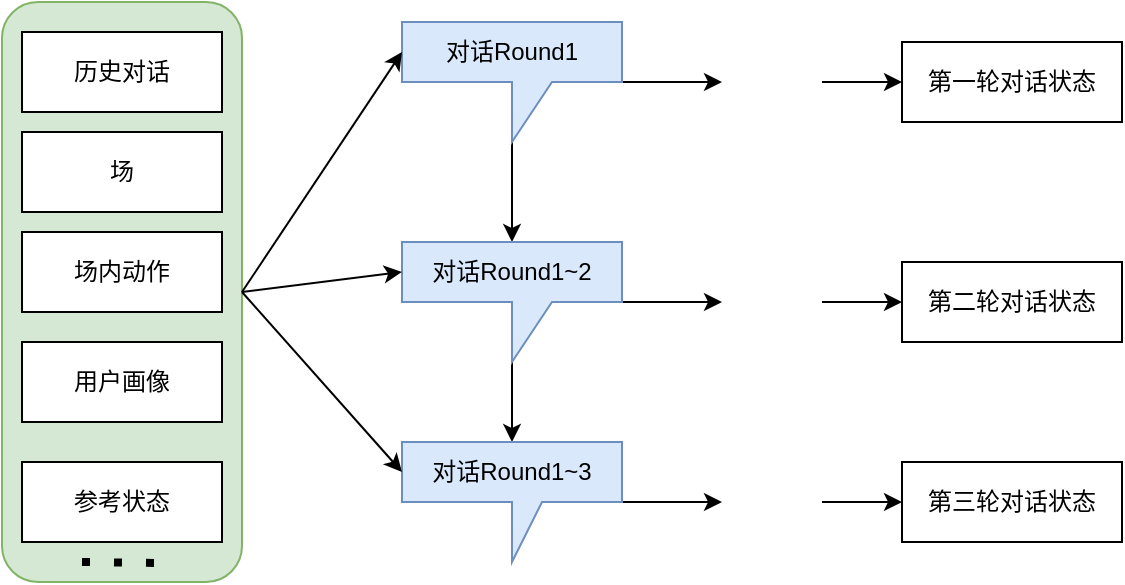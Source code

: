 <mxfile version="23.0.2" type="github">
  <diagram name="第 1 页" id="aGGtP6KPG0DedGO1pz7s">
    <mxGraphModel dx="1242" dy="820" grid="1" gridSize="10" guides="1" tooltips="1" connect="1" arrows="1" fold="1" page="1" pageScale="1" pageWidth="1200" pageHeight="500" math="0" shadow="0">
      <root>
        <mxCell id="0" />
        <mxCell id="1" parent="0" />
        <mxCell id="pFQzVFKFw2HDIEn4oTUE-1" value="" style="rounded=1;whiteSpace=wrap;html=1;fillColor=#d5e8d4;strokeColor=#82b366;" vertex="1" parent="1">
          <mxGeometry x="40" y="140" width="120" height="290" as="geometry" />
        </mxCell>
        <mxCell id="pFQzVFKFw2HDIEn4oTUE-2" value="历史对话" style="rounded=0;whiteSpace=wrap;html=1;" vertex="1" parent="1">
          <mxGeometry x="50" y="155" width="100" height="40" as="geometry" />
        </mxCell>
        <mxCell id="pFQzVFKFw2HDIEn4oTUE-3" value="用户画像" style="rounded=0;whiteSpace=wrap;html=1;" vertex="1" parent="1">
          <mxGeometry x="50" y="310" width="100" height="40" as="geometry" />
        </mxCell>
        <mxCell id="pFQzVFKFw2HDIEn4oTUE-4" value="场" style="rounded=0;whiteSpace=wrap;html=1;" vertex="1" parent="1">
          <mxGeometry x="50" y="205" width="100" height="40" as="geometry" />
        </mxCell>
        <mxCell id="pFQzVFKFw2HDIEn4oTUE-5" value="场内动作" style="rounded=0;whiteSpace=wrap;html=1;" vertex="1" parent="1">
          <mxGeometry x="50" y="255" width="100" height="40" as="geometry" />
        </mxCell>
        <mxCell id="pFQzVFKFw2HDIEn4oTUE-7" value="" style="endArrow=none;dashed=1;html=1;dashPattern=1 3;strokeWidth=4;rounded=0;" edge="1" parent="1">
          <mxGeometry width="50" height="50" relative="1" as="geometry">
            <mxPoint x="80" y="420" as="sourcePoint" />
            <mxPoint x="120" y="420.5" as="targetPoint" />
          </mxGeometry>
        </mxCell>
        <mxCell id="pFQzVFKFw2HDIEn4oTUE-17" value="" style="edgeStyle=orthogonalEdgeStyle;rounded=0;orthogonalLoop=1;jettySize=auto;html=1;" edge="1" parent="1" source="pFQzVFKFw2HDIEn4oTUE-12" target="pFQzVFKFw2HDIEn4oTUE-14">
          <mxGeometry relative="1" as="geometry" />
        </mxCell>
        <mxCell id="pFQzVFKFw2HDIEn4oTUE-25" value="" style="edgeStyle=orthogonalEdgeStyle;rounded=0;orthogonalLoop=1;jettySize=auto;html=1;" edge="1" parent="1" source="pFQzVFKFw2HDIEn4oTUE-12" target="pFQzVFKFw2HDIEn4oTUE-24">
          <mxGeometry relative="1" as="geometry" />
        </mxCell>
        <mxCell id="pFQzVFKFw2HDIEn4oTUE-12" value="对话Round1" style="shape=callout;whiteSpace=wrap;html=1;perimeter=calloutPerimeter;fillColor=#dae8fc;strokeColor=#6c8ebf;" vertex="1" parent="1">
          <mxGeometry x="240" y="150" width="110" height="60" as="geometry" />
        </mxCell>
        <mxCell id="pFQzVFKFw2HDIEn4oTUE-18" value="" style="edgeStyle=orthogonalEdgeStyle;rounded=0;orthogonalLoop=1;jettySize=auto;html=1;" edge="1" parent="1" source="pFQzVFKFw2HDIEn4oTUE-14" target="pFQzVFKFw2HDIEn4oTUE-15">
          <mxGeometry relative="1" as="geometry" />
        </mxCell>
        <mxCell id="pFQzVFKFw2HDIEn4oTUE-36" value="" style="edgeStyle=orthogonalEdgeStyle;rounded=0;orthogonalLoop=1;jettySize=auto;html=1;" edge="1" parent="1" source="pFQzVFKFw2HDIEn4oTUE-14" target="pFQzVFKFw2HDIEn4oTUE-34">
          <mxGeometry relative="1" as="geometry" />
        </mxCell>
        <mxCell id="pFQzVFKFw2HDIEn4oTUE-14" value="对话Round1~2" style="shape=callout;whiteSpace=wrap;html=1;perimeter=calloutPerimeter;fillColor=#dae8fc;strokeColor=#6c8ebf;" vertex="1" parent="1">
          <mxGeometry x="240" y="260" width="110" height="60" as="geometry" />
        </mxCell>
        <mxCell id="pFQzVFKFw2HDIEn4oTUE-40" value="" style="edgeStyle=orthogonalEdgeStyle;rounded=0;orthogonalLoop=1;jettySize=auto;html=1;" edge="1" parent="1" source="pFQzVFKFw2HDIEn4oTUE-15" target="pFQzVFKFw2HDIEn4oTUE-39">
          <mxGeometry relative="1" as="geometry" />
        </mxCell>
        <mxCell id="pFQzVFKFw2HDIEn4oTUE-15" value="对话Round1~3" style="shape=callout;whiteSpace=wrap;html=1;perimeter=calloutPerimeter;fillColor=#dae8fc;strokeColor=#6c8ebf;base=15;" vertex="1" parent="1">
          <mxGeometry x="240" y="360" width="110" height="60" as="geometry" />
        </mxCell>
        <mxCell id="pFQzVFKFw2HDIEn4oTUE-21" value="" style="endArrow=classic;html=1;rounded=0;entryX=0;entryY=0;entryDx=0;entryDy=15;entryPerimeter=0;exitX=1;exitY=0.5;exitDx=0;exitDy=0;" edge="1" parent="1" source="pFQzVFKFw2HDIEn4oTUE-1" target="pFQzVFKFw2HDIEn4oTUE-12">
          <mxGeometry width="50" height="50" relative="1" as="geometry">
            <mxPoint x="160" y="260" as="sourcePoint" />
            <mxPoint x="210" y="210" as="targetPoint" />
          </mxGeometry>
        </mxCell>
        <mxCell id="pFQzVFKFw2HDIEn4oTUE-22" value="" style="endArrow=classic;html=1;rounded=0;entryX=0;entryY=0;entryDx=0;entryDy=15;entryPerimeter=0;exitX=1;exitY=0.5;exitDx=0;exitDy=0;" edge="1" parent="1" source="pFQzVFKFw2HDIEn4oTUE-1" target="pFQzVFKFw2HDIEn4oTUE-14">
          <mxGeometry width="50" height="50" relative="1" as="geometry">
            <mxPoint x="160" y="260" as="sourcePoint" />
            <mxPoint x="250" y="175" as="targetPoint" />
          </mxGeometry>
        </mxCell>
        <mxCell id="pFQzVFKFw2HDIEn4oTUE-23" value="" style="endArrow=classic;html=1;rounded=0;entryX=0;entryY=0;entryDx=0;entryDy=15;entryPerimeter=0;exitX=1;exitY=0.5;exitDx=0;exitDy=0;" edge="1" parent="1" source="pFQzVFKFw2HDIEn4oTUE-1" target="pFQzVFKFw2HDIEn4oTUE-15">
          <mxGeometry width="50" height="50" relative="1" as="geometry">
            <mxPoint x="170" y="270" as="sourcePoint" />
            <mxPoint x="250" y="260" as="targetPoint" />
          </mxGeometry>
        </mxCell>
        <mxCell id="pFQzVFKFw2HDIEn4oTUE-28" value="" style="edgeStyle=orthogonalEdgeStyle;rounded=0;orthogonalLoop=1;jettySize=auto;html=1;" edge="1" parent="1" source="pFQzVFKFw2HDIEn4oTUE-24" target="pFQzVFKFw2HDIEn4oTUE-26">
          <mxGeometry relative="1" as="geometry" />
        </mxCell>
        <mxCell id="pFQzVFKFw2HDIEn4oTUE-24" value="" style="shape=image;verticalLabelPosition=bottom;labelBackgroundColor=default;verticalAlign=top;aspect=fixed;imageAspect=0;image=https://upload.wikimedia.org/wikipedia/commons/thumb/0/04/ChatGPT_logo.svg/800px-ChatGPT_logo.svg.png;" vertex="1" parent="1">
          <mxGeometry x="400" y="155" width="50" height="50" as="geometry" />
        </mxCell>
        <mxCell id="pFQzVFKFw2HDIEn4oTUE-26" value="第一轮对话状态" style="rounded=0;whiteSpace=wrap;html=1;" vertex="1" parent="1">
          <mxGeometry x="490" y="160" width="110" height="40" as="geometry" />
        </mxCell>
        <mxCell id="pFQzVFKFw2HDIEn4oTUE-27" value="参考状态" style="rounded=0;whiteSpace=wrap;html=1;" vertex="1" parent="1">
          <mxGeometry x="50" y="370" width="100" height="40" as="geometry" />
        </mxCell>
        <mxCell id="pFQzVFKFw2HDIEn4oTUE-38" value="" style="edgeStyle=orthogonalEdgeStyle;rounded=0;orthogonalLoop=1;jettySize=auto;html=1;" edge="1" parent="1" source="pFQzVFKFw2HDIEn4oTUE-34" target="pFQzVFKFw2HDIEn4oTUE-37">
          <mxGeometry relative="1" as="geometry" />
        </mxCell>
        <mxCell id="pFQzVFKFw2HDIEn4oTUE-34" value="" style="shape=image;verticalLabelPosition=bottom;labelBackgroundColor=default;verticalAlign=top;aspect=fixed;imageAspect=0;image=https://upload.wikimedia.org/wikipedia/commons/thumb/0/04/ChatGPT_logo.svg/800px-ChatGPT_logo.svg.png;" vertex="1" parent="1">
          <mxGeometry x="400" y="265" width="50" height="50" as="geometry" />
        </mxCell>
        <mxCell id="pFQzVFKFw2HDIEn4oTUE-37" value="第二轮对话状态" style="rounded=0;whiteSpace=wrap;html=1;" vertex="1" parent="1">
          <mxGeometry x="490" y="270" width="110" height="40" as="geometry" />
        </mxCell>
        <mxCell id="pFQzVFKFw2HDIEn4oTUE-42" value="" style="edgeStyle=orthogonalEdgeStyle;rounded=0;orthogonalLoop=1;jettySize=auto;html=1;" edge="1" parent="1" source="pFQzVFKFw2HDIEn4oTUE-39" target="pFQzVFKFw2HDIEn4oTUE-41">
          <mxGeometry relative="1" as="geometry" />
        </mxCell>
        <mxCell id="pFQzVFKFw2HDIEn4oTUE-39" value="" style="shape=image;verticalLabelPosition=bottom;labelBackgroundColor=default;verticalAlign=top;aspect=fixed;imageAspect=0;image=https://upload.wikimedia.org/wikipedia/commons/thumb/0/04/ChatGPT_logo.svg/800px-ChatGPT_logo.svg.png;" vertex="1" parent="1">
          <mxGeometry x="400" y="365" width="50" height="50" as="geometry" />
        </mxCell>
        <mxCell id="pFQzVFKFw2HDIEn4oTUE-41" value="第三轮对话状态" style="rounded=0;whiteSpace=wrap;html=1;" vertex="1" parent="1">
          <mxGeometry x="490" y="370" width="110" height="40" as="geometry" />
        </mxCell>
      </root>
    </mxGraphModel>
  </diagram>
</mxfile>
